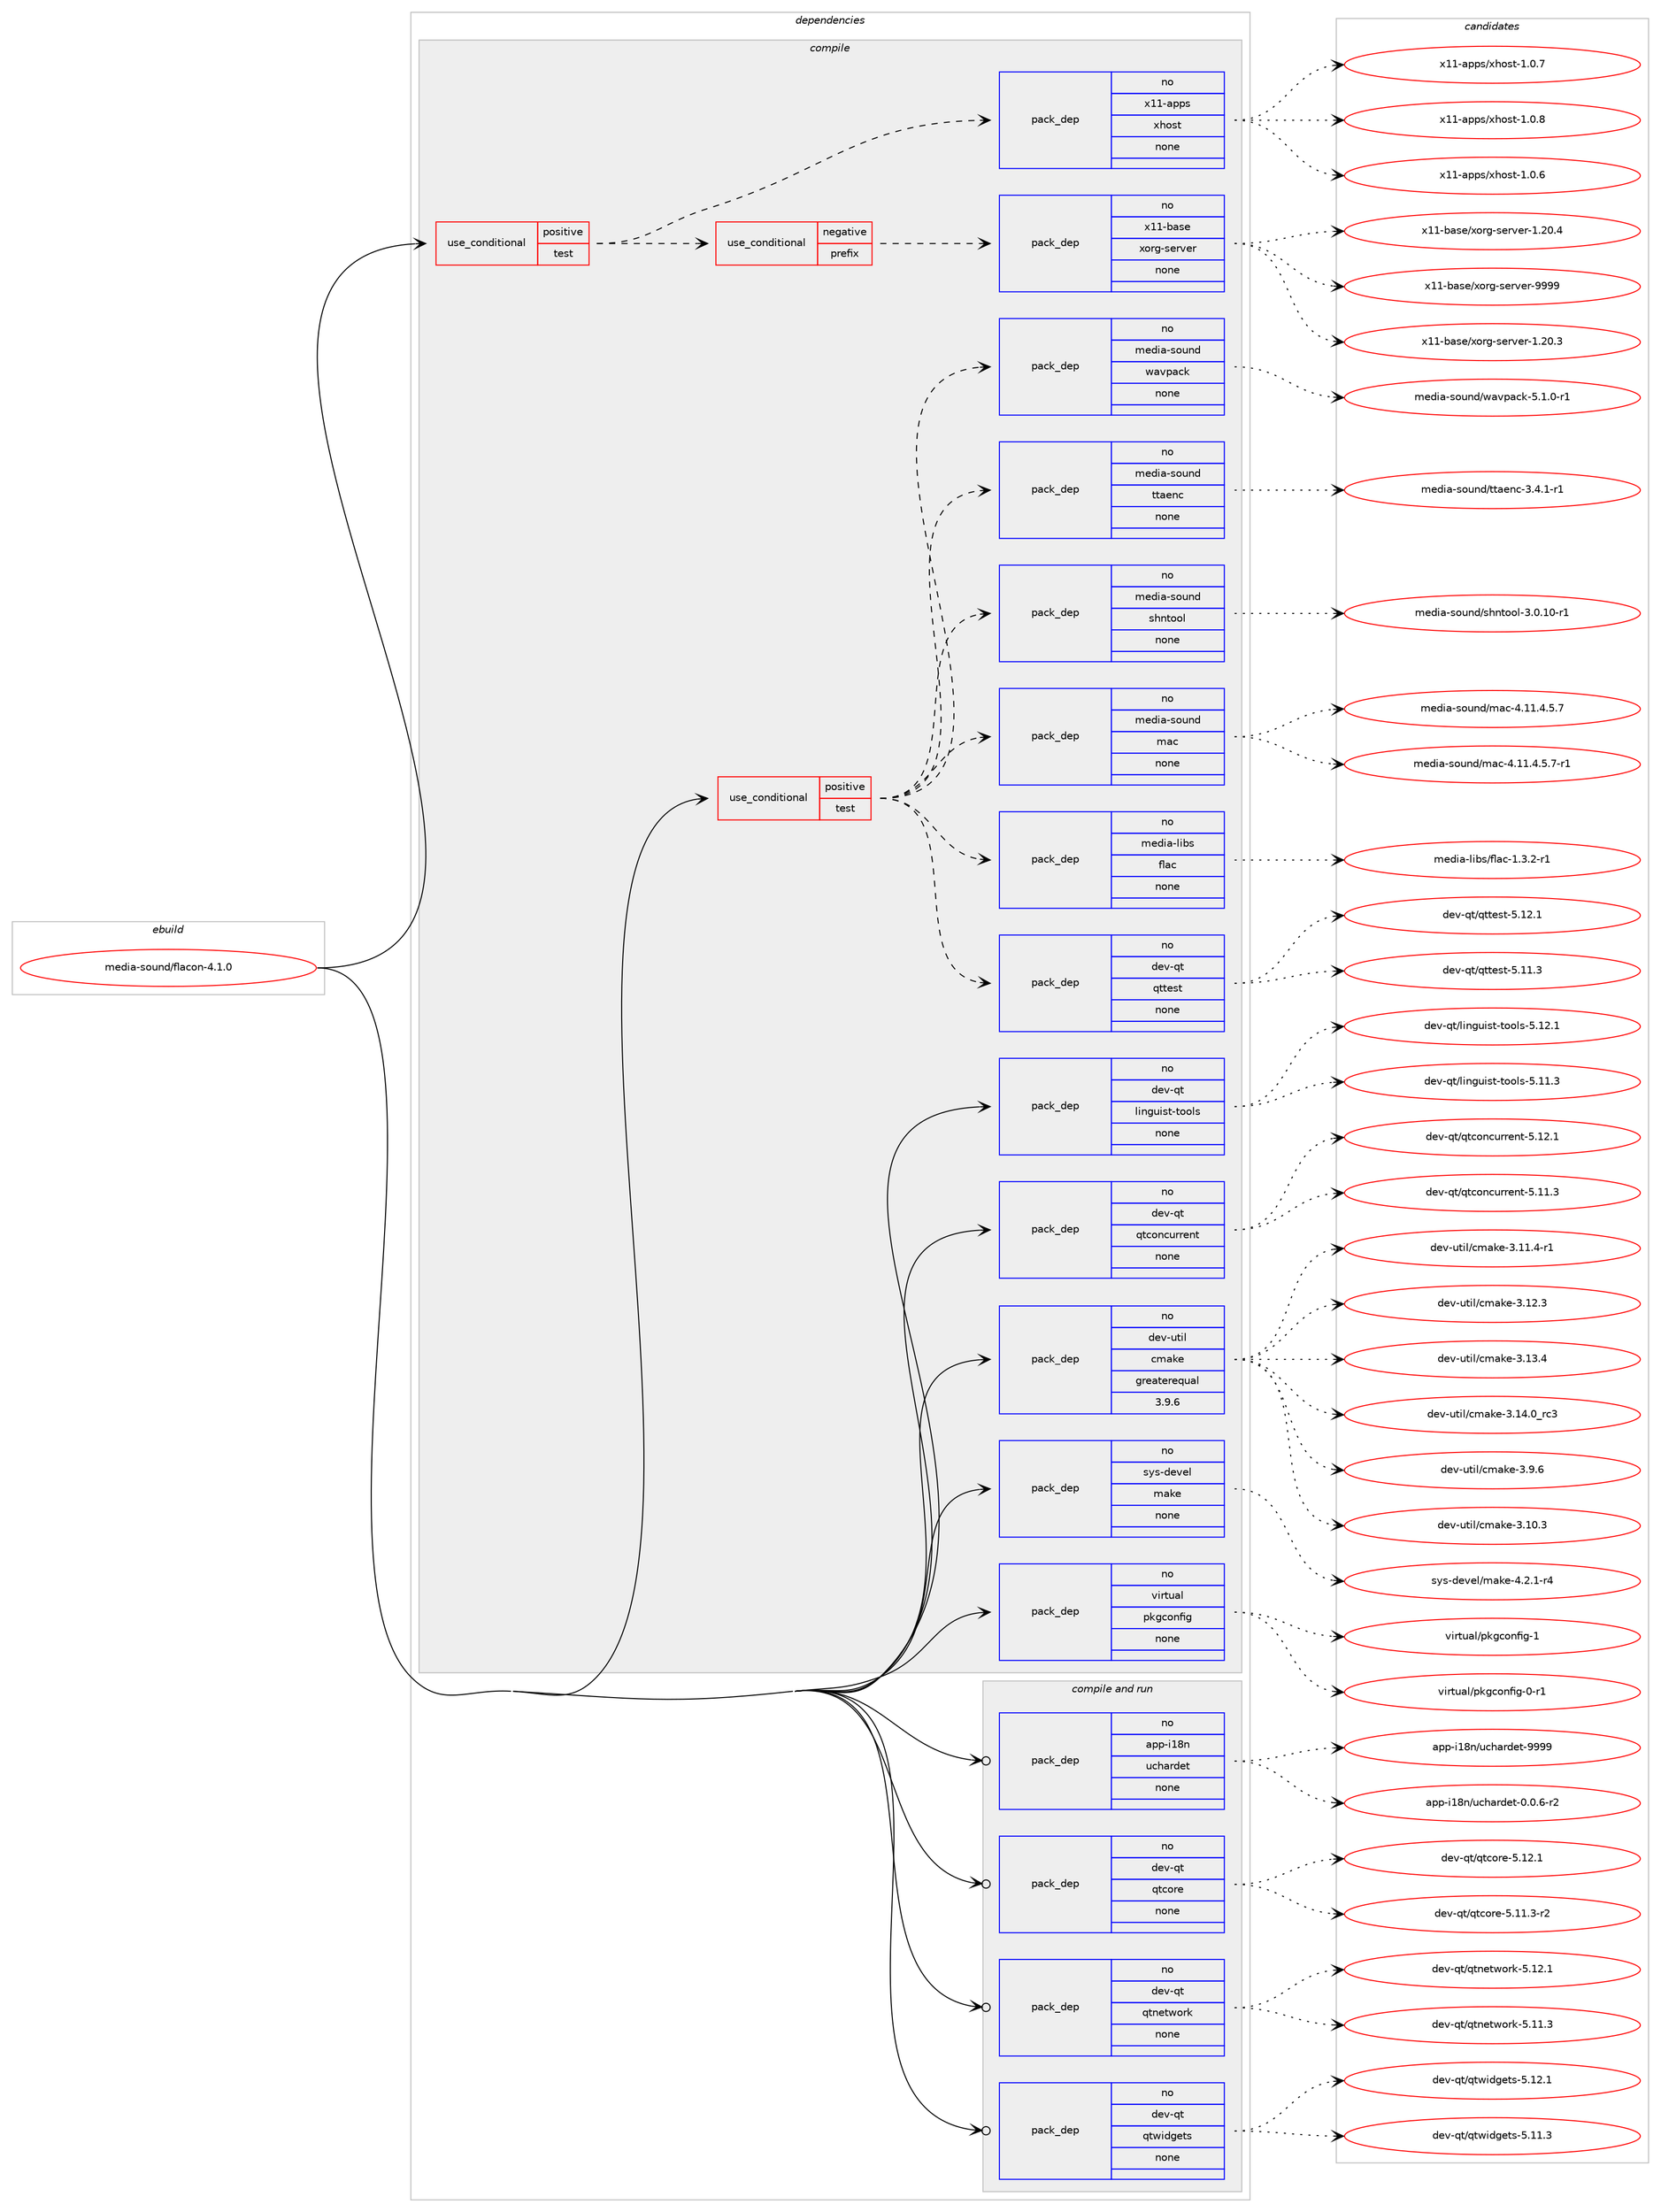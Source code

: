 digraph prolog {

# *************
# Graph options
# *************

newrank=true;
concentrate=true;
compound=true;
graph [rankdir=LR,fontname=Helvetica,fontsize=10,ranksep=1.5];#, ranksep=2.5, nodesep=0.2];
edge  [arrowhead=vee];
node  [fontname=Helvetica,fontsize=10];

# **********
# The ebuild
# **********

subgraph cluster_leftcol {
color=gray;
rank=same;
label=<<i>ebuild</i>>;
id [label="media-sound/flacon-4.1.0", color=red, width=4, href="../media-sound/flacon-4.1.0.svg"];
}

# ****************
# The dependencies
# ****************

subgraph cluster_midcol {
color=gray;
label=<<i>dependencies</i>>;
subgraph cluster_compile {
fillcolor="#eeeeee";
style=filled;
label=<<i>compile</i>>;
subgraph cond437169 {
dependency1625840 [label=<<TABLE BORDER="0" CELLBORDER="1" CELLSPACING="0" CELLPADDING="4"><TR><TD ROWSPAN="3" CELLPADDING="10">use_conditional</TD></TR><TR><TD>positive</TD></TR><TR><TD>test</TD></TR></TABLE>>, shape=none, color=red];
subgraph cond437170 {
dependency1625841 [label=<<TABLE BORDER="0" CELLBORDER="1" CELLSPACING="0" CELLPADDING="4"><TR><TD ROWSPAN="3" CELLPADDING="10">use_conditional</TD></TR><TR><TD>negative</TD></TR><TR><TD>prefix</TD></TR></TABLE>>, shape=none, color=red];
subgraph pack1162433 {
dependency1625842 [label=<<TABLE BORDER="0" CELLBORDER="1" CELLSPACING="0" CELLPADDING="4" WIDTH="220"><TR><TD ROWSPAN="6" CELLPADDING="30">pack_dep</TD></TR><TR><TD WIDTH="110">no</TD></TR><TR><TD>x11-base</TD></TR><TR><TD>xorg-server</TD></TR><TR><TD>none</TD></TR><TR><TD></TD></TR></TABLE>>, shape=none, color=blue];
}
dependency1625841:e -> dependency1625842:w [weight=20,style="dashed",arrowhead="vee"];
}
dependency1625840:e -> dependency1625841:w [weight=20,style="dashed",arrowhead="vee"];
subgraph pack1162434 {
dependency1625843 [label=<<TABLE BORDER="0" CELLBORDER="1" CELLSPACING="0" CELLPADDING="4" WIDTH="220"><TR><TD ROWSPAN="6" CELLPADDING="30">pack_dep</TD></TR><TR><TD WIDTH="110">no</TD></TR><TR><TD>x11-apps</TD></TR><TR><TD>xhost</TD></TR><TR><TD>none</TD></TR><TR><TD></TD></TR></TABLE>>, shape=none, color=blue];
}
dependency1625840:e -> dependency1625843:w [weight=20,style="dashed",arrowhead="vee"];
}
id:e -> dependency1625840:w [weight=20,style="solid",arrowhead="vee"];
subgraph cond437171 {
dependency1625844 [label=<<TABLE BORDER="0" CELLBORDER="1" CELLSPACING="0" CELLPADDING="4"><TR><TD ROWSPAN="3" CELLPADDING="10">use_conditional</TD></TR><TR><TD>positive</TD></TR><TR><TD>test</TD></TR></TABLE>>, shape=none, color=red];
subgraph pack1162435 {
dependency1625845 [label=<<TABLE BORDER="0" CELLBORDER="1" CELLSPACING="0" CELLPADDING="4" WIDTH="220"><TR><TD ROWSPAN="6" CELLPADDING="30">pack_dep</TD></TR><TR><TD WIDTH="110">no</TD></TR><TR><TD>dev-qt</TD></TR><TR><TD>qttest</TD></TR><TR><TD>none</TD></TR><TR><TD></TD></TR></TABLE>>, shape=none, color=blue];
}
dependency1625844:e -> dependency1625845:w [weight=20,style="dashed",arrowhead="vee"];
subgraph pack1162436 {
dependency1625846 [label=<<TABLE BORDER="0" CELLBORDER="1" CELLSPACING="0" CELLPADDING="4" WIDTH="220"><TR><TD ROWSPAN="6" CELLPADDING="30">pack_dep</TD></TR><TR><TD WIDTH="110">no</TD></TR><TR><TD>media-libs</TD></TR><TR><TD>flac</TD></TR><TR><TD>none</TD></TR><TR><TD></TD></TR></TABLE>>, shape=none, color=blue];
}
dependency1625844:e -> dependency1625846:w [weight=20,style="dashed",arrowhead="vee"];
subgraph pack1162437 {
dependency1625847 [label=<<TABLE BORDER="0" CELLBORDER="1" CELLSPACING="0" CELLPADDING="4" WIDTH="220"><TR><TD ROWSPAN="6" CELLPADDING="30">pack_dep</TD></TR><TR><TD WIDTH="110">no</TD></TR><TR><TD>media-sound</TD></TR><TR><TD>mac</TD></TR><TR><TD>none</TD></TR><TR><TD></TD></TR></TABLE>>, shape=none, color=blue];
}
dependency1625844:e -> dependency1625847:w [weight=20,style="dashed",arrowhead="vee"];
subgraph pack1162438 {
dependency1625848 [label=<<TABLE BORDER="0" CELLBORDER="1" CELLSPACING="0" CELLPADDING="4" WIDTH="220"><TR><TD ROWSPAN="6" CELLPADDING="30">pack_dep</TD></TR><TR><TD WIDTH="110">no</TD></TR><TR><TD>media-sound</TD></TR><TR><TD>shntool</TD></TR><TR><TD>none</TD></TR><TR><TD></TD></TR></TABLE>>, shape=none, color=blue];
}
dependency1625844:e -> dependency1625848:w [weight=20,style="dashed",arrowhead="vee"];
subgraph pack1162439 {
dependency1625849 [label=<<TABLE BORDER="0" CELLBORDER="1" CELLSPACING="0" CELLPADDING="4" WIDTH="220"><TR><TD ROWSPAN="6" CELLPADDING="30">pack_dep</TD></TR><TR><TD WIDTH="110">no</TD></TR><TR><TD>media-sound</TD></TR><TR><TD>ttaenc</TD></TR><TR><TD>none</TD></TR><TR><TD></TD></TR></TABLE>>, shape=none, color=blue];
}
dependency1625844:e -> dependency1625849:w [weight=20,style="dashed",arrowhead="vee"];
subgraph pack1162440 {
dependency1625850 [label=<<TABLE BORDER="0" CELLBORDER="1" CELLSPACING="0" CELLPADDING="4" WIDTH="220"><TR><TD ROWSPAN="6" CELLPADDING="30">pack_dep</TD></TR><TR><TD WIDTH="110">no</TD></TR><TR><TD>media-sound</TD></TR><TR><TD>wavpack</TD></TR><TR><TD>none</TD></TR><TR><TD></TD></TR></TABLE>>, shape=none, color=blue];
}
dependency1625844:e -> dependency1625850:w [weight=20,style="dashed",arrowhead="vee"];
}
id:e -> dependency1625844:w [weight=20,style="solid",arrowhead="vee"];
subgraph pack1162441 {
dependency1625851 [label=<<TABLE BORDER="0" CELLBORDER="1" CELLSPACING="0" CELLPADDING="4" WIDTH="220"><TR><TD ROWSPAN="6" CELLPADDING="30">pack_dep</TD></TR><TR><TD WIDTH="110">no</TD></TR><TR><TD>dev-qt</TD></TR><TR><TD>linguist-tools</TD></TR><TR><TD>none</TD></TR><TR><TD></TD></TR></TABLE>>, shape=none, color=blue];
}
id:e -> dependency1625851:w [weight=20,style="solid",arrowhead="vee"];
subgraph pack1162442 {
dependency1625852 [label=<<TABLE BORDER="0" CELLBORDER="1" CELLSPACING="0" CELLPADDING="4" WIDTH="220"><TR><TD ROWSPAN="6" CELLPADDING="30">pack_dep</TD></TR><TR><TD WIDTH="110">no</TD></TR><TR><TD>dev-qt</TD></TR><TR><TD>qtconcurrent</TD></TR><TR><TD>none</TD></TR><TR><TD></TD></TR></TABLE>>, shape=none, color=blue];
}
id:e -> dependency1625852:w [weight=20,style="solid",arrowhead="vee"];
subgraph pack1162443 {
dependency1625853 [label=<<TABLE BORDER="0" CELLBORDER="1" CELLSPACING="0" CELLPADDING="4" WIDTH="220"><TR><TD ROWSPAN="6" CELLPADDING="30">pack_dep</TD></TR><TR><TD WIDTH="110">no</TD></TR><TR><TD>dev-util</TD></TR><TR><TD>cmake</TD></TR><TR><TD>greaterequal</TD></TR><TR><TD>3.9.6</TD></TR></TABLE>>, shape=none, color=blue];
}
id:e -> dependency1625853:w [weight=20,style="solid",arrowhead="vee"];
subgraph pack1162444 {
dependency1625854 [label=<<TABLE BORDER="0" CELLBORDER="1" CELLSPACING="0" CELLPADDING="4" WIDTH="220"><TR><TD ROWSPAN="6" CELLPADDING="30">pack_dep</TD></TR><TR><TD WIDTH="110">no</TD></TR><TR><TD>sys-devel</TD></TR><TR><TD>make</TD></TR><TR><TD>none</TD></TR><TR><TD></TD></TR></TABLE>>, shape=none, color=blue];
}
id:e -> dependency1625854:w [weight=20,style="solid",arrowhead="vee"];
subgraph pack1162445 {
dependency1625855 [label=<<TABLE BORDER="0" CELLBORDER="1" CELLSPACING="0" CELLPADDING="4" WIDTH="220"><TR><TD ROWSPAN="6" CELLPADDING="30">pack_dep</TD></TR><TR><TD WIDTH="110">no</TD></TR><TR><TD>virtual</TD></TR><TR><TD>pkgconfig</TD></TR><TR><TD>none</TD></TR><TR><TD></TD></TR></TABLE>>, shape=none, color=blue];
}
id:e -> dependency1625855:w [weight=20,style="solid",arrowhead="vee"];
}
subgraph cluster_compileandrun {
fillcolor="#eeeeee";
style=filled;
label=<<i>compile and run</i>>;
subgraph pack1162446 {
dependency1625856 [label=<<TABLE BORDER="0" CELLBORDER="1" CELLSPACING="0" CELLPADDING="4" WIDTH="220"><TR><TD ROWSPAN="6" CELLPADDING="30">pack_dep</TD></TR><TR><TD WIDTH="110">no</TD></TR><TR><TD>app-i18n</TD></TR><TR><TD>uchardet</TD></TR><TR><TD>none</TD></TR><TR><TD></TD></TR></TABLE>>, shape=none, color=blue];
}
id:e -> dependency1625856:w [weight=20,style="solid",arrowhead="odotvee"];
subgraph pack1162447 {
dependency1625857 [label=<<TABLE BORDER="0" CELLBORDER="1" CELLSPACING="0" CELLPADDING="4" WIDTH="220"><TR><TD ROWSPAN="6" CELLPADDING="30">pack_dep</TD></TR><TR><TD WIDTH="110">no</TD></TR><TR><TD>dev-qt</TD></TR><TR><TD>qtcore</TD></TR><TR><TD>none</TD></TR><TR><TD></TD></TR></TABLE>>, shape=none, color=blue];
}
id:e -> dependency1625857:w [weight=20,style="solid",arrowhead="odotvee"];
subgraph pack1162448 {
dependency1625858 [label=<<TABLE BORDER="0" CELLBORDER="1" CELLSPACING="0" CELLPADDING="4" WIDTH="220"><TR><TD ROWSPAN="6" CELLPADDING="30">pack_dep</TD></TR><TR><TD WIDTH="110">no</TD></TR><TR><TD>dev-qt</TD></TR><TR><TD>qtnetwork</TD></TR><TR><TD>none</TD></TR><TR><TD></TD></TR></TABLE>>, shape=none, color=blue];
}
id:e -> dependency1625858:w [weight=20,style="solid",arrowhead="odotvee"];
subgraph pack1162449 {
dependency1625859 [label=<<TABLE BORDER="0" CELLBORDER="1" CELLSPACING="0" CELLPADDING="4" WIDTH="220"><TR><TD ROWSPAN="6" CELLPADDING="30">pack_dep</TD></TR><TR><TD WIDTH="110">no</TD></TR><TR><TD>dev-qt</TD></TR><TR><TD>qtwidgets</TD></TR><TR><TD>none</TD></TR><TR><TD></TD></TR></TABLE>>, shape=none, color=blue];
}
id:e -> dependency1625859:w [weight=20,style="solid",arrowhead="odotvee"];
}
subgraph cluster_run {
fillcolor="#eeeeee";
style=filled;
label=<<i>run</i>>;
}
}

# **************
# The candidates
# **************

subgraph cluster_choices {
rank=same;
color=gray;
label=<<i>candidates</i>>;

subgraph choice1162433 {
color=black;
nodesep=1;
choice1204949459897115101471201111141034511510111411810111445494650484651 [label="x11-base/xorg-server-1.20.3", color=red, width=4,href="../x11-base/xorg-server-1.20.3.svg"];
choice1204949459897115101471201111141034511510111411810111445494650484652 [label="x11-base/xorg-server-1.20.4", color=red, width=4,href="../x11-base/xorg-server-1.20.4.svg"];
choice120494945989711510147120111114103451151011141181011144557575757 [label="x11-base/xorg-server-9999", color=red, width=4,href="../x11-base/xorg-server-9999.svg"];
dependency1625842:e -> choice1204949459897115101471201111141034511510111411810111445494650484651:w [style=dotted,weight="100"];
dependency1625842:e -> choice1204949459897115101471201111141034511510111411810111445494650484652:w [style=dotted,weight="100"];
dependency1625842:e -> choice120494945989711510147120111114103451151011141181011144557575757:w [style=dotted,weight="100"];
}
subgraph choice1162434 {
color=black;
nodesep=1;
choice1204949459711211211547120104111115116454946484654 [label="x11-apps/xhost-1.0.6", color=red, width=4,href="../x11-apps/xhost-1.0.6.svg"];
choice1204949459711211211547120104111115116454946484655 [label="x11-apps/xhost-1.0.7", color=red, width=4,href="../x11-apps/xhost-1.0.7.svg"];
choice1204949459711211211547120104111115116454946484656 [label="x11-apps/xhost-1.0.8", color=red, width=4,href="../x11-apps/xhost-1.0.8.svg"];
dependency1625843:e -> choice1204949459711211211547120104111115116454946484654:w [style=dotted,weight="100"];
dependency1625843:e -> choice1204949459711211211547120104111115116454946484655:w [style=dotted,weight="100"];
dependency1625843:e -> choice1204949459711211211547120104111115116454946484656:w [style=dotted,weight="100"];
}
subgraph choice1162435 {
color=black;
nodesep=1;
choice100101118451131164711311611610111511645534649494651 [label="dev-qt/qttest-5.11.3", color=red, width=4,href="../dev-qt/qttest-5.11.3.svg"];
choice100101118451131164711311611610111511645534649504649 [label="dev-qt/qttest-5.12.1", color=red, width=4,href="../dev-qt/qttest-5.12.1.svg"];
dependency1625845:e -> choice100101118451131164711311611610111511645534649494651:w [style=dotted,weight="100"];
dependency1625845:e -> choice100101118451131164711311611610111511645534649504649:w [style=dotted,weight="100"];
}
subgraph choice1162436 {
color=black;
nodesep=1;
choice1091011001059745108105981154710210897994549465146504511449 [label="media-libs/flac-1.3.2-r1", color=red, width=4,href="../media-libs/flac-1.3.2-r1.svg"];
dependency1625846:e -> choice1091011001059745108105981154710210897994549465146504511449:w [style=dotted,weight="100"];
}
subgraph choice1162437 {
color=black;
nodesep=1;
choice10910110010597451151111171101004710997994552464949465246534655 [label="media-sound/mac-4.11.4.5.7", color=red, width=4,href="../media-sound/mac-4.11.4.5.7.svg"];
choice109101100105974511511111711010047109979945524649494652465346554511449 [label="media-sound/mac-4.11.4.5.7-r1", color=red, width=4,href="../media-sound/mac-4.11.4.5.7-r1.svg"];
dependency1625847:e -> choice10910110010597451151111171101004710997994552464949465246534655:w [style=dotted,weight="100"];
dependency1625847:e -> choice109101100105974511511111711010047109979945524649494652465346554511449:w [style=dotted,weight="100"];
}
subgraph choice1162438 {
color=black;
nodesep=1;
choice109101100105974511511111711010047115104110116111111108455146484649484511449 [label="media-sound/shntool-3.0.10-r1", color=red, width=4,href="../media-sound/shntool-3.0.10-r1.svg"];
dependency1625848:e -> choice109101100105974511511111711010047115104110116111111108455146484649484511449:w [style=dotted,weight="100"];
}
subgraph choice1162439 {
color=black;
nodesep=1;
choice10910110010597451151111171101004711611697101110994551465246494511449 [label="media-sound/ttaenc-3.4.1-r1", color=red, width=4,href="../media-sound/ttaenc-3.4.1-r1.svg"];
dependency1625849:e -> choice10910110010597451151111171101004711611697101110994551465246494511449:w [style=dotted,weight="100"];
}
subgraph choice1162440 {
color=black;
nodesep=1;
choice1091011001059745115111117110100471199711811297991074553464946484511449 [label="media-sound/wavpack-5.1.0-r1", color=red, width=4,href="../media-sound/wavpack-5.1.0-r1.svg"];
dependency1625850:e -> choice1091011001059745115111117110100471199711811297991074553464946484511449:w [style=dotted,weight="100"];
}
subgraph choice1162441 {
color=black;
nodesep=1;
choice10010111845113116471081051101031171051151164511611111110811545534649494651 [label="dev-qt/linguist-tools-5.11.3", color=red, width=4,href="../dev-qt/linguist-tools-5.11.3.svg"];
choice10010111845113116471081051101031171051151164511611111110811545534649504649 [label="dev-qt/linguist-tools-5.12.1", color=red, width=4,href="../dev-qt/linguist-tools-5.12.1.svg"];
dependency1625851:e -> choice10010111845113116471081051101031171051151164511611111110811545534649494651:w [style=dotted,weight="100"];
dependency1625851:e -> choice10010111845113116471081051101031171051151164511611111110811545534649504649:w [style=dotted,weight="100"];
}
subgraph choice1162442 {
color=black;
nodesep=1;
choice1001011184511311647113116991111109911711411410111011645534649494651 [label="dev-qt/qtconcurrent-5.11.3", color=red, width=4,href="../dev-qt/qtconcurrent-5.11.3.svg"];
choice1001011184511311647113116991111109911711411410111011645534649504649 [label="dev-qt/qtconcurrent-5.12.1", color=red, width=4,href="../dev-qt/qtconcurrent-5.12.1.svg"];
dependency1625852:e -> choice1001011184511311647113116991111109911711411410111011645534649494651:w [style=dotted,weight="100"];
dependency1625852:e -> choice1001011184511311647113116991111109911711411410111011645534649504649:w [style=dotted,weight="100"];
}
subgraph choice1162443 {
color=black;
nodesep=1;
choice1001011184511711610510847991099710710145514649484651 [label="dev-util/cmake-3.10.3", color=red, width=4,href="../dev-util/cmake-3.10.3.svg"];
choice10010111845117116105108479910997107101455146494946524511449 [label="dev-util/cmake-3.11.4-r1", color=red, width=4,href="../dev-util/cmake-3.11.4-r1.svg"];
choice1001011184511711610510847991099710710145514649504651 [label="dev-util/cmake-3.12.3", color=red, width=4,href="../dev-util/cmake-3.12.3.svg"];
choice1001011184511711610510847991099710710145514649514652 [label="dev-util/cmake-3.13.4", color=red, width=4,href="../dev-util/cmake-3.13.4.svg"];
choice1001011184511711610510847991099710710145514649524648951149951 [label="dev-util/cmake-3.14.0_rc3", color=red, width=4,href="../dev-util/cmake-3.14.0_rc3.svg"];
choice10010111845117116105108479910997107101455146574654 [label="dev-util/cmake-3.9.6", color=red, width=4,href="../dev-util/cmake-3.9.6.svg"];
dependency1625853:e -> choice1001011184511711610510847991099710710145514649484651:w [style=dotted,weight="100"];
dependency1625853:e -> choice10010111845117116105108479910997107101455146494946524511449:w [style=dotted,weight="100"];
dependency1625853:e -> choice1001011184511711610510847991099710710145514649504651:w [style=dotted,weight="100"];
dependency1625853:e -> choice1001011184511711610510847991099710710145514649514652:w [style=dotted,weight="100"];
dependency1625853:e -> choice1001011184511711610510847991099710710145514649524648951149951:w [style=dotted,weight="100"];
dependency1625853:e -> choice10010111845117116105108479910997107101455146574654:w [style=dotted,weight="100"];
}
subgraph choice1162444 {
color=black;
nodesep=1;
choice1151211154510010111810110847109971071014552465046494511452 [label="sys-devel/make-4.2.1-r4", color=red, width=4,href="../sys-devel/make-4.2.1-r4.svg"];
dependency1625854:e -> choice1151211154510010111810110847109971071014552465046494511452:w [style=dotted,weight="100"];
}
subgraph choice1162445 {
color=black;
nodesep=1;
choice11810511411611797108471121071039911111010210510345484511449 [label="virtual/pkgconfig-0-r1", color=red, width=4,href="../virtual/pkgconfig-0-r1.svg"];
choice1181051141161179710847112107103991111101021051034549 [label="virtual/pkgconfig-1", color=red, width=4,href="../virtual/pkgconfig-1.svg"];
dependency1625855:e -> choice11810511411611797108471121071039911111010210510345484511449:w [style=dotted,weight="100"];
dependency1625855:e -> choice1181051141161179710847112107103991111101021051034549:w [style=dotted,weight="100"];
}
subgraph choice1162446 {
color=black;
nodesep=1;
choice971121124510549561104711799104971141001011164548464846544511450 [label="app-i18n/uchardet-0.0.6-r2", color=red, width=4,href="../app-i18n/uchardet-0.0.6-r2.svg"];
choice971121124510549561104711799104971141001011164557575757 [label="app-i18n/uchardet-9999", color=red, width=4,href="../app-i18n/uchardet-9999.svg"];
dependency1625856:e -> choice971121124510549561104711799104971141001011164548464846544511450:w [style=dotted,weight="100"];
dependency1625856:e -> choice971121124510549561104711799104971141001011164557575757:w [style=dotted,weight="100"];
}
subgraph choice1162447 {
color=black;
nodesep=1;
choice100101118451131164711311699111114101455346494946514511450 [label="dev-qt/qtcore-5.11.3-r2", color=red, width=4,href="../dev-qt/qtcore-5.11.3-r2.svg"];
choice10010111845113116471131169911111410145534649504649 [label="dev-qt/qtcore-5.12.1", color=red, width=4,href="../dev-qt/qtcore-5.12.1.svg"];
dependency1625857:e -> choice100101118451131164711311699111114101455346494946514511450:w [style=dotted,weight="100"];
dependency1625857:e -> choice10010111845113116471131169911111410145534649504649:w [style=dotted,weight="100"];
}
subgraph choice1162448 {
color=black;
nodesep=1;
choice100101118451131164711311611010111611911111410745534649494651 [label="dev-qt/qtnetwork-5.11.3", color=red, width=4,href="../dev-qt/qtnetwork-5.11.3.svg"];
choice100101118451131164711311611010111611911111410745534649504649 [label="dev-qt/qtnetwork-5.12.1", color=red, width=4,href="../dev-qt/qtnetwork-5.12.1.svg"];
dependency1625858:e -> choice100101118451131164711311611010111611911111410745534649494651:w [style=dotted,weight="100"];
dependency1625858:e -> choice100101118451131164711311611010111611911111410745534649504649:w [style=dotted,weight="100"];
}
subgraph choice1162449 {
color=black;
nodesep=1;
choice100101118451131164711311611910510010310111611545534649494651 [label="dev-qt/qtwidgets-5.11.3", color=red, width=4,href="../dev-qt/qtwidgets-5.11.3.svg"];
choice100101118451131164711311611910510010310111611545534649504649 [label="dev-qt/qtwidgets-5.12.1", color=red, width=4,href="../dev-qt/qtwidgets-5.12.1.svg"];
dependency1625859:e -> choice100101118451131164711311611910510010310111611545534649494651:w [style=dotted,weight="100"];
dependency1625859:e -> choice100101118451131164711311611910510010310111611545534649504649:w [style=dotted,weight="100"];
}
}

}
